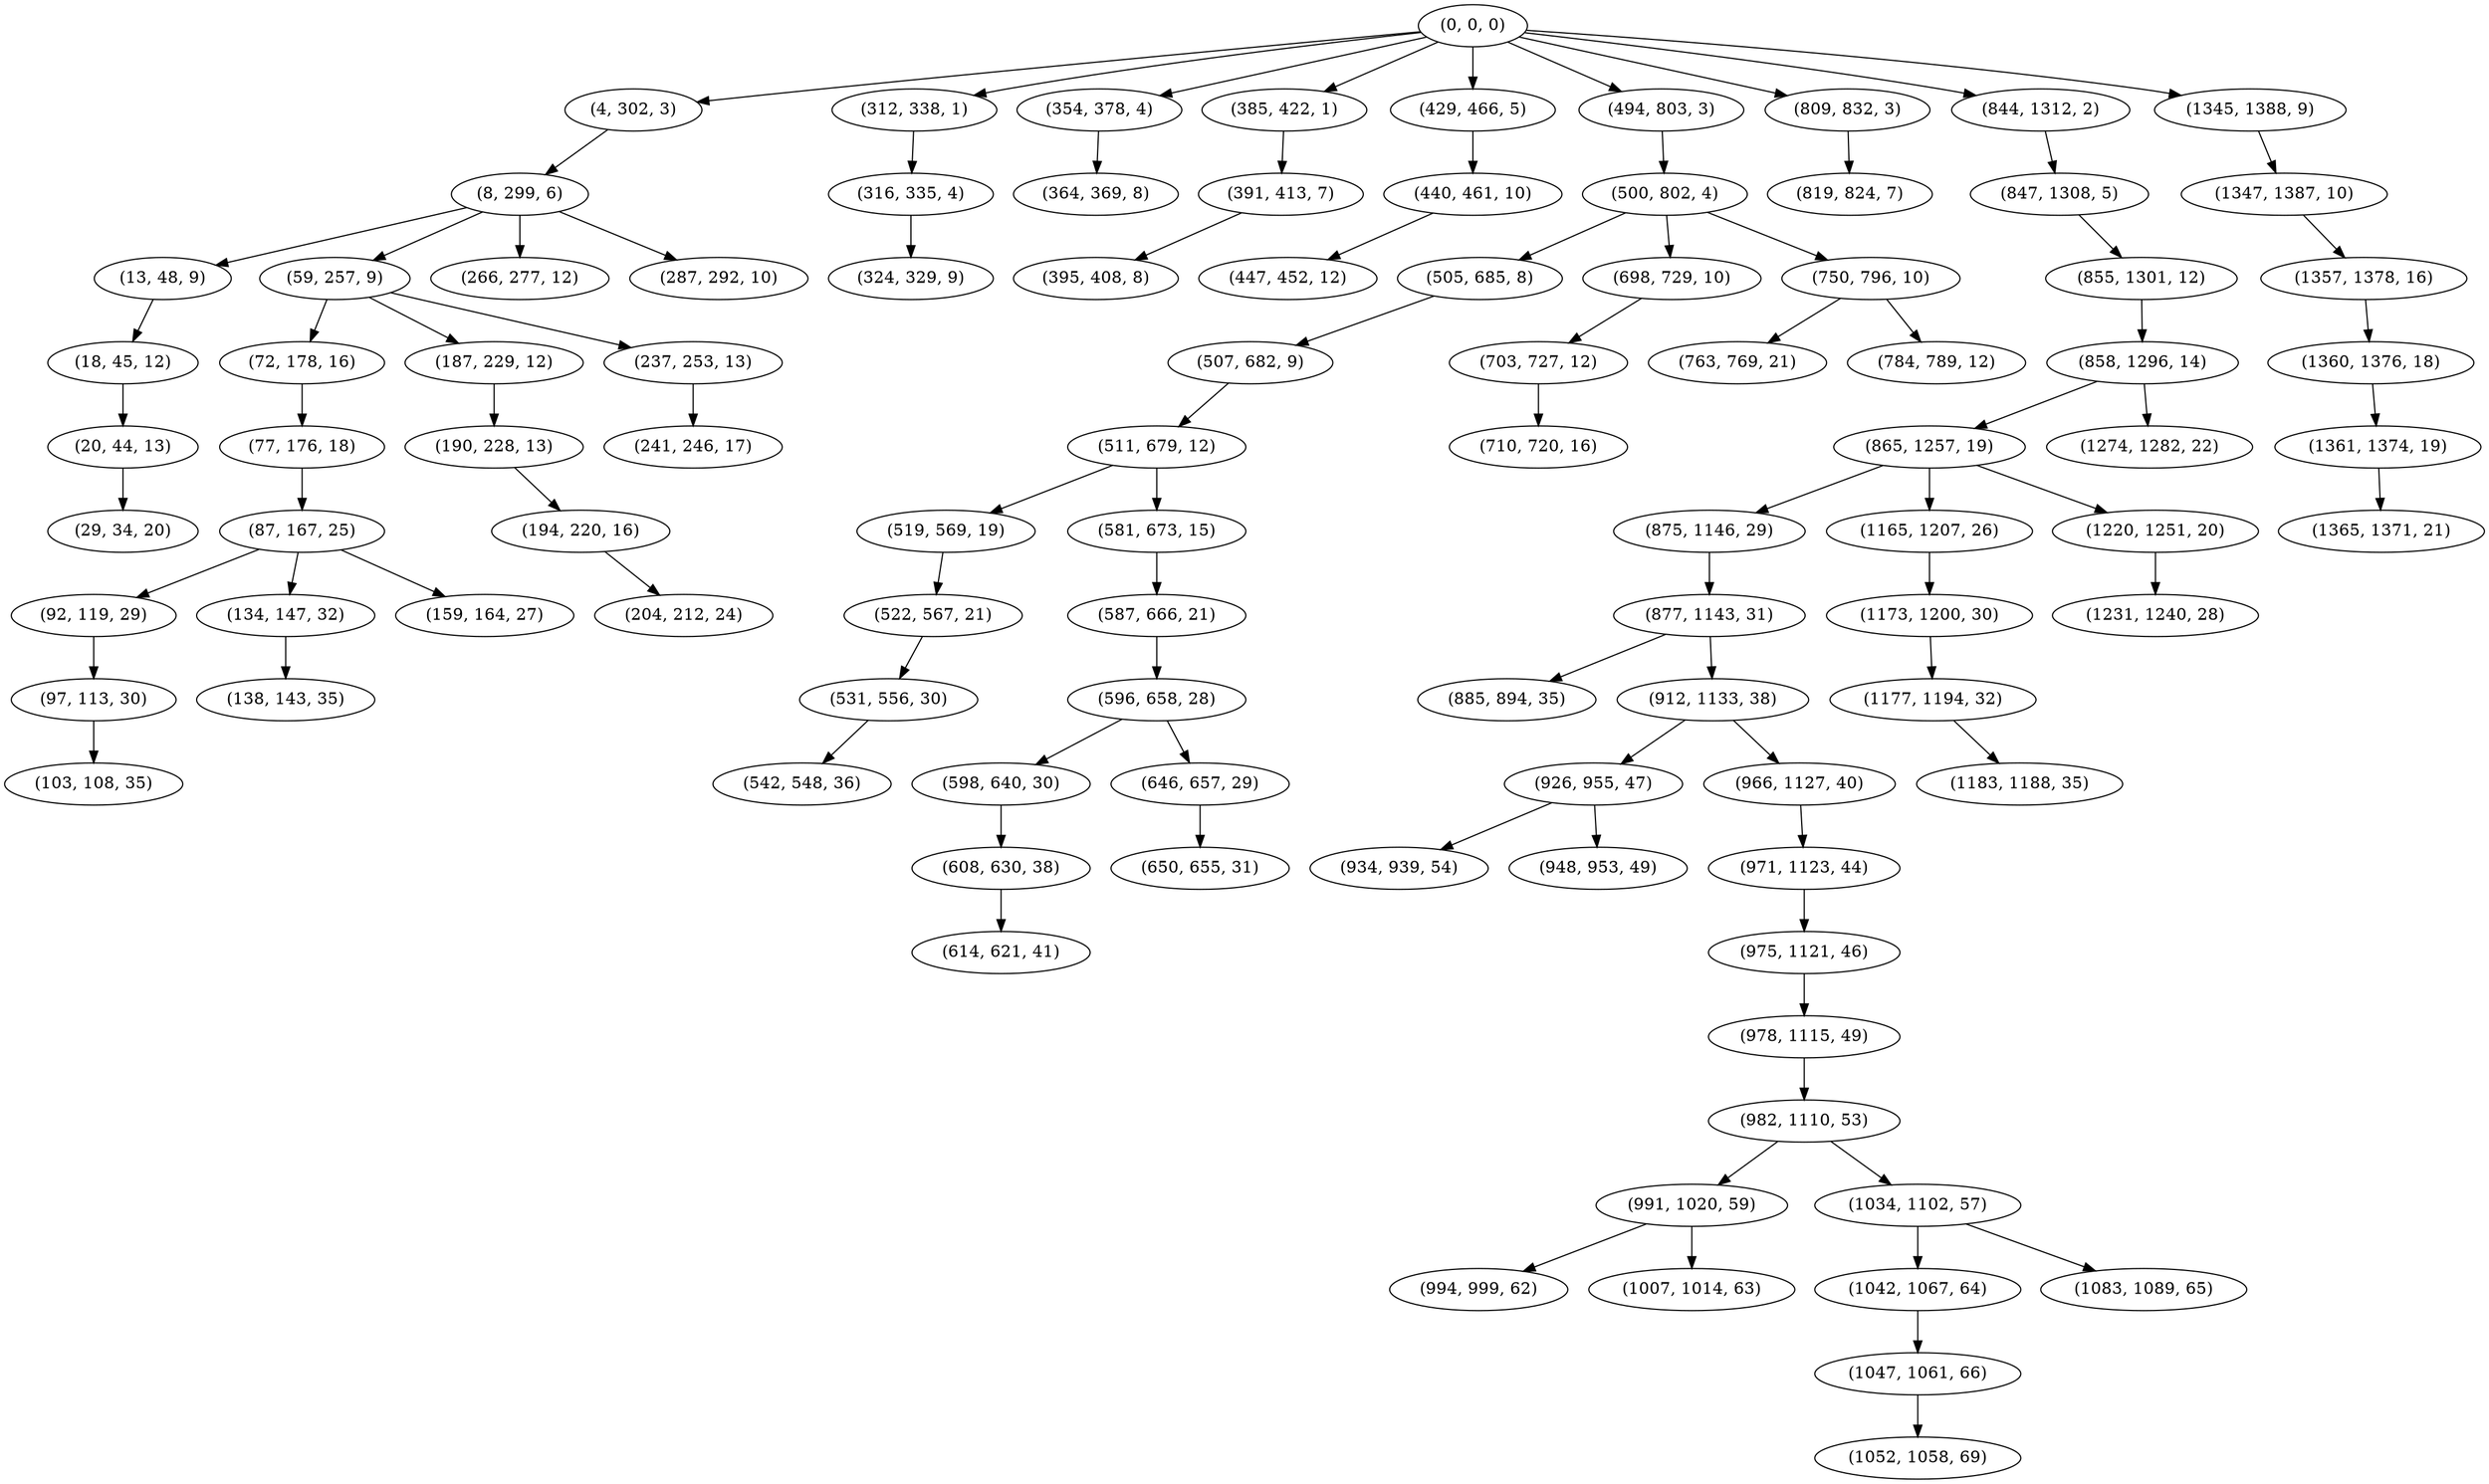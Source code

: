 digraph tree {
    "(0, 0, 0)";
    "(4, 302, 3)";
    "(8, 299, 6)";
    "(13, 48, 9)";
    "(18, 45, 12)";
    "(20, 44, 13)";
    "(29, 34, 20)";
    "(59, 257, 9)";
    "(72, 178, 16)";
    "(77, 176, 18)";
    "(87, 167, 25)";
    "(92, 119, 29)";
    "(97, 113, 30)";
    "(103, 108, 35)";
    "(134, 147, 32)";
    "(138, 143, 35)";
    "(159, 164, 27)";
    "(187, 229, 12)";
    "(190, 228, 13)";
    "(194, 220, 16)";
    "(204, 212, 24)";
    "(237, 253, 13)";
    "(241, 246, 17)";
    "(266, 277, 12)";
    "(287, 292, 10)";
    "(312, 338, 1)";
    "(316, 335, 4)";
    "(324, 329, 9)";
    "(354, 378, 4)";
    "(364, 369, 8)";
    "(385, 422, 1)";
    "(391, 413, 7)";
    "(395, 408, 8)";
    "(429, 466, 5)";
    "(440, 461, 10)";
    "(447, 452, 12)";
    "(494, 803, 3)";
    "(500, 802, 4)";
    "(505, 685, 8)";
    "(507, 682, 9)";
    "(511, 679, 12)";
    "(519, 569, 19)";
    "(522, 567, 21)";
    "(531, 556, 30)";
    "(542, 548, 36)";
    "(581, 673, 15)";
    "(587, 666, 21)";
    "(596, 658, 28)";
    "(598, 640, 30)";
    "(608, 630, 38)";
    "(614, 621, 41)";
    "(646, 657, 29)";
    "(650, 655, 31)";
    "(698, 729, 10)";
    "(703, 727, 12)";
    "(710, 720, 16)";
    "(750, 796, 10)";
    "(763, 769, 21)";
    "(784, 789, 12)";
    "(809, 832, 3)";
    "(819, 824, 7)";
    "(844, 1312, 2)";
    "(847, 1308, 5)";
    "(855, 1301, 12)";
    "(858, 1296, 14)";
    "(865, 1257, 19)";
    "(875, 1146, 29)";
    "(877, 1143, 31)";
    "(885, 894, 35)";
    "(912, 1133, 38)";
    "(926, 955, 47)";
    "(934, 939, 54)";
    "(948, 953, 49)";
    "(966, 1127, 40)";
    "(971, 1123, 44)";
    "(975, 1121, 46)";
    "(978, 1115, 49)";
    "(982, 1110, 53)";
    "(991, 1020, 59)";
    "(994, 999, 62)";
    "(1007, 1014, 63)";
    "(1034, 1102, 57)";
    "(1042, 1067, 64)";
    "(1047, 1061, 66)";
    "(1052, 1058, 69)";
    "(1083, 1089, 65)";
    "(1165, 1207, 26)";
    "(1173, 1200, 30)";
    "(1177, 1194, 32)";
    "(1183, 1188, 35)";
    "(1220, 1251, 20)";
    "(1231, 1240, 28)";
    "(1274, 1282, 22)";
    "(1345, 1388, 9)";
    "(1347, 1387, 10)";
    "(1357, 1378, 16)";
    "(1360, 1376, 18)";
    "(1361, 1374, 19)";
    "(1365, 1371, 21)";
    "(0, 0, 0)" -> "(4, 302, 3)";
    "(0, 0, 0)" -> "(312, 338, 1)";
    "(0, 0, 0)" -> "(354, 378, 4)";
    "(0, 0, 0)" -> "(385, 422, 1)";
    "(0, 0, 0)" -> "(429, 466, 5)";
    "(0, 0, 0)" -> "(494, 803, 3)";
    "(0, 0, 0)" -> "(809, 832, 3)";
    "(0, 0, 0)" -> "(844, 1312, 2)";
    "(0, 0, 0)" -> "(1345, 1388, 9)";
    "(4, 302, 3)" -> "(8, 299, 6)";
    "(8, 299, 6)" -> "(13, 48, 9)";
    "(8, 299, 6)" -> "(59, 257, 9)";
    "(8, 299, 6)" -> "(266, 277, 12)";
    "(8, 299, 6)" -> "(287, 292, 10)";
    "(13, 48, 9)" -> "(18, 45, 12)";
    "(18, 45, 12)" -> "(20, 44, 13)";
    "(20, 44, 13)" -> "(29, 34, 20)";
    "(59, 257, 9)" -> "(72, 178, 16)";
    "(59, 257, 9)" -> "(187, 229, 12)";
    "(59, 257, 9)" -> "(237, 253, 13)";
    "(72, 178, 16)" -> "(77, 176, 18)";
    "(77, 176, 18)" -> "(87, 167, 25)";
    "(87, 167, 25)" -> "(92, 119, 29)";
    "(87, 167, 25)" -> "(134, 147, 32)";
    "(87, 167, 25)" -> "(159, 164, 27)";
    "(92, 119, 29)" -> "(97, 113, 30)";
    "(97, 113, 30)" -> "(103, 108, 35)";
    "(134, 147, 32)" -> "(138, 143, 35)";
    "(187, 229, 12)" -> "(190, 228, 13)";
    "(190, 228, 13)" -> "(194, 220, 16)";
    "(194, 220, 16)" -> "(204, 212, 24)";
    "(237, 253, 13)" -> "(241, 246, 17)";
    "(312, 338, 1)" -> "(316, 335, 4)";
    "(316, 335, 4)" -> "(324, 329, 9)";
    "(354, 378, 4)" -> "(364, 369, 8)";
    "(385, 422, 1)" -> "(391, 413, 7)";
    "(391, 413, 7)" -> "(395, 408, 8)";
    "(429, 466, 5)" -> "(440, 461, 10)";
    "(440, 461, 10)" -> "(447, 452, 12)";
    "(494, 803, 3)" -> "(500, 802, 4)";
    "(500, 802, 4)" -> "(505, 685, 8)";
    "(500, 802, 4)" -> "(698, 729, 10)";
    "(500, 802, 4)" -> "(750, 796, 10)";
    "(505, 685, 8)" -> "(507, 682, 9)";
    "(507, 682, 9)" -> "(511, 679, 12)";
    "(511, 679, 12)" -> "(519, 569, 19)";
    "(511, 679, 12)" -> "(581, 673, 15)";
    "(519, 569, 19)" -> "(522, 567, 21)";
    "(522, 567, 21)" -> "(531, 556, 30)";
    "(531, 556, 30)" -> "(542, 548, 36)";
    "(581, 673, 15)" -> "(587, 666, 21)";
    "(587, 666, 21)" -> "(596, 658, 28)";
    "(596, 658, 28)" -> "(598, 640, 30)";
    "(596, 658, 28)" -> "(646, 657, 29)";
    "(598, 640, 30)" -> "(608, 630, 38)";
    "(608, 630, 38)" -> "(614, 621, 41)";
    "(646, 657, 29)" -> "(650, 655, 31)";
    "(698, 729, 10)" -> "(703, 727, 12)";
    "(703, 727, 12)" -> "(710, 720, 16)";
    "(750, 796, 10)" -> "(763, 769, 21)";
    "(750, 796, 10)" -> "(784, 789, 12)";
    "(809, 832, 3)" -> "(819, 824, 7)";
    "(844, 1312, 2)" -> "(847, 1308, 5)";
    "(847, 1308, 5)" -> "(855, 1301, 12)";
    "(855, 1301, 12)" -> "(858, 1296, 14)";
    "(858, 1296, 14)" -> "(865, 1257, 19)";
    "(858, 1296, 14)" -> "(1274, 1282, 22)";
    "(865, 1257, 19)" -> "(875, 1146, 29)";
    "(865, 1257, 19)" -> "(1165, 1207, 26)";
    "(865, 1257, 19)" -> "(1220, 1251, 20)";
    "(875, 1146, 29)" -> "(877, 1143, 31)";
    "(877, 1143, 31)" -> "(885, 894, 35)";
    "(877, 1143, 31)" -> "(912, 1133, 38)";
    "(912, 1133, 38)" -> "(926, 955, 47)";
    "(912, 1133, 38)" -> "(966, 1127, 40)";
    "(926, 955, 47)" -> "(934, 939, 54)";
    "(926, 955, 47)" -> "(948, 953, 49)";
    "(966, 1127, 40)" -> "(971, 1123, 44)";
    "(971, 1123, 44)" -> "(975, 1121, 46)";
    "(975, 1121, 46)" -> "(978, 1115, 49)";
    "(978, 1115, 49)" -> "(982, 1110, 53)";
    "(982, 1110, 53)" -> "(991, 1020, 59)";
    "(982, 1110, 53)" -> "(1034, 1102, 57)";
    "(991, 1020, 59)" -> "(994, 999, 62)";
    "(991, 1020, 59)" -> "(1007, 1014, 63)";
    "(1034, 1102, 57)" -> "(1042, 1067, 64)";
    "(1034, 1102, 57)" -> "(1083, 1089, 65)";
    "(1042, 1067, 64)" -> "(1047, 1061, 66)";
    "(1047, 1061, 66)" -> "(1052, 1058, 69)";
    "(1165, 1207, 26)" -> "(1173, 1200, 30)";
    "(1173, 1200, 30)" -> "(1177, 1194, 32)";
    "(1177, 1194, 32)" -> "(1183, 1188, 35)";
    "(1220, 1251, 20)" -> "(1231, 1240, 28)";
    "(1345, 1388, 9)" -> "(1347, 1387, 10)";
    "(1347, 1387, 10)" -> "(1357, 1378, 16)";
    "(1357, 1378, 16)" -> "(1360, 1376, 18)";
    "(1360, 1376, 18)" -> "(1361, 1374, 19)";
    "(1361, 1374, 19)" -> "(1365, 1371, 21)";
}
